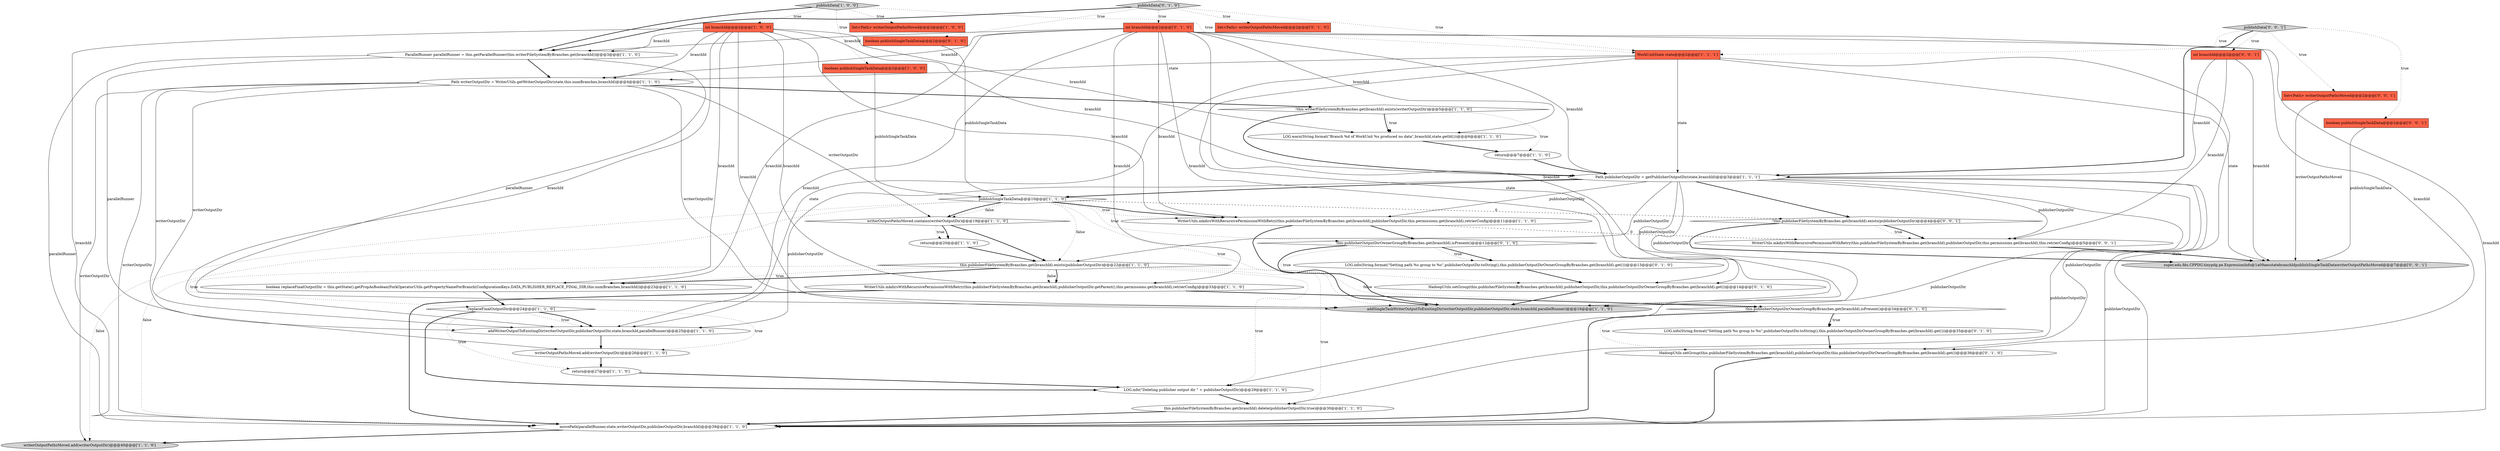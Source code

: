 digraph {
39 [style = filled, label = "int branchId@@@2@@@['0', '0', '1']", fillcolor = tomato, shape = box image = "AAA0AAABBB3BBB"];
42 [style = filled, label = "WriterUtils.mkdirsWithRecursivePermissionWithRetry(this.publisherFileSystemByBranches.get(branchId),publisherOutputDir,this.permissions.get(branchId),this.retrierConfig)@@@5@@@['0', '0', '1']", fillcolor = white, shape = ellipse image = "AAA0AAABBB3BBB"];
5 [style = filled, label = "writerOutputPathsMoved.add(writerOutputDir)@@@26@@@['1', '1', '0']", fillcolor = white, shape = ellipse image = "AAA0AAABBB1BBB"];
7 [style = filled, label = "addSingleTaskWriterOutputToExistingDir(writerOutputDir,publisherOutputDir,state,branchId,parallelRunner)@@@16@@@['1', '1', '0']", fillcolor = lightgray, shape = ellipse image = "AAA0AAABBB1BBB"];
1 [style = filled, label = "ParallelRunner parallelRunner = this.getParallelRunner(this.writerFileSystemByBranches.get(branchId))@@@3@@@['1', '1', '0']", fillcolor = white, shape = ellipse image = "AAA0AAABBB1BBB"];
8 [style = filled, label = "!this.writerFileSystemByBranches.get(branchId).exists(writerOutputDir)@@@5@@@['1', '1', '0']", fillcolor = white, shape = diamond image = "AAA0AAABBB1BBB"];
29 [style = filled, label = "LOG.info(String.format(\"Setting path %s group to %s\",publisherOutputDir.toString(),this.publisherOutputDirOwnerGroupByBranches.get(branchId).get()))@@@35@@@['0', '1', '0']", fillcolor = white, shape = ellipse image = "AAA1AAABBB2BBB"];
6 [style = filled, label = "Path writerOutputDir = WriterUtils.getWriterOutputDir(state,this.numBranches,branchId)@@@4@@@['1', '1', '0']", fillcolor = white, shape = ellipse image = "AAA0AAABBB1BBB"];
18 [style = filled, label = "movePath(parallelRunner,state,writerOutputDir,publisherOutputDir,branchId)@@@39@@@['1', '1', '0']", fillcolor = white, shape = ellipse image = "AAA0AAABBB1BBB"];
15 [style = filled, label = "writerOutputPathsMoved.add(writerOutputDir)@@@40@@@['1', '1', '0']", fillcolor = lightgray, shape = ellipse image = "AAA0AAABBB1BBB"];
10 [style = filled, label = "LOG.info(\"Deleting publisher output dir \" + publisherOutputDir)@@@29@@@['1', '1', '0']", fillcolor = white, shape = ellipse image = "AAA0AAABBB1BBB"];
9 [style = filled, label = "int branchId@@@2@@@['1', '0', '0']", fillcolor = tomato, shape = box image = "AAA0AAABBB1BBB"];
30 [style = filled, label = "boolean publishSingleTaskData@@@2@@@['0', '1', '0']", fillcolor = tomato, shape = box image = "AAA0AAABBB2BBB"];
36 [style = filled, label = "HadoopUtils.setGroup(this.publisherFileSystemByBranches.get(branchId),publisherOutputDir,this.publisherOutputDirOwnerGroupByBranches.get(branchId).get())@@@36@@@['0', '1', '0']", fillcolor = white, shape = ellipse image = "AAA1AAABBB2BBB"];
2 [style = filled, label = "return@@@7@@@['1', '1', '0']", fillcolor = white, shape = ellipse image = "AAA0AAABBB1BBB"];
4 [style = filled, label = "writerOutputPathsMoved.contains(writerOutputDir)@@@19@@@['1', '1', '0']", fillcolor = white, shape = diamond image = "AAA0AAABBB1BBB"];
37 [style = filled, label = "Set<Path> writerOutputPathsMoved@@@2@@@['0', '0', '1']", fillcolor = tomato, shape = box image = "AAA0AAABBB3BBB"];
23 [style = filled, label = "Path publisherOutputDir = getPublisherOutputDir(state,branchId)@@@3@@@['1', '1', '1']", fillcolor = white, shape = ellipse image = "AAA0AAABBB1BBB"];
14 [style = filled, label = "publishSingleTaskData@@@10@@@['1', '1', '0']", fillcolor = white, shape = diamond image = "AAA0AAABBB1BBB"];
11 [style = filled, label = "LOG.warn(String.format(\"Branch %d of WorkUnit %s produced no data\",branchId,state.getId()))@@@6@@@['1', '1', '0']", fillcolor = white, shape = ellipse image = "AAA0AAABBB1BBB"];
32 [style = filled, label = "HadoopUtils.setGroup(this.publisherFileSystemByBranches.get(branchId),publisherOutputDir,this.publisherOutputDirOwnerGroupByBranches.get(branchId).get())@@@14@@@['0', '1', '0']", fillcolor = white, shape = ellipse image = "AAA1AAABBB2BBB"];
38 [style = filled, label = "boolean publishSingleTaskData@@@2@@@['0', '0', '1']", fillcolor = tomato, shape = box image = "AAA0AAABBB3BBB"];
43 [style = filled, label = "publishData['0', '0', '1']", fillcolor = lightgray, shape = diamond image = "AAA0AAABBB3BBB"];
40 [style = filled, label = "!this.publisherFileSystemByBranches.get(branchId).exists(publisherOutputDir)@@@4@@@['0', '0', '1']", fillcolor = white, shape = diamond image = "AAA0AAABBB3BBB"];
20 [style = filled, label = "this.publisherFileSystemByBranches.get(branchId).delete(publisherOutputDir,true)@@@30@@@['1', '1', '0']", fillcolor = white, shape = ellipse image = "AAA0AAABBB1BBB"];
41 [style = filled, label = "super.edu.fdu.CPPDG.tinypdg.pe.ExpressionInfo@1a09aecstatebranchIdpublishSingleTaskDatawriterOutputPathsMoved@@@7@@@['0', '0', '1']", fillcolor = lightgray, shape = ellipse image = "AAA0AAABBB3BBB"];
24 [style = filled, label = "WorkUnitState state@@@2@@@['1', '1', '1']", fillcolor = tomato, shape = box image = "AAA0AAABBB1BBB"];
13 [style = filled, label = "Set<Path> writerOutputPathsMoved@@@2@@@['1', '0', '0']", fillcolor = tomato, shape = box image = "AAA0AAABBB1BBB"];
22 [style = filled, label = "return@@@27@@@['1', '1', '0']", fillcolor = white, shape = ellipse image = "AAA0AAABBB1BBB"];
28 [style = filled, label = "int branchId@@@2@@@['0', '1', '0']", fillcolor = tomato, shape = box image = "AAA0AAABBB2BBB"];
19 [style = filled, label = "return@@@20@@@['1', '1', '0']", fillcolor = white, shape = ellipse image = "AAA0AAABBB1BBB"];
27 [style = filled, label = "LOG.info(String.format(\"Setting path %s group to %s\",publisherOutputDir.toString(),this.publisherOutputDirOwnerGroupByBranches.get(branchId).get()))@@@13@@@['0', '1', '0']", fillcolor = white, shape = ellipse image = "AAA1AAABBB2BBB"];
3 [style = filled, label = "WriterUtils.mkdirsWithRecursivePermissionWithRetry(this.publisherFileSystemByBranches.get(branchId),publisherOutputDir,this.permissions.get(branchId),retrierConfig)@@@11@@@['1', '1', '0']", fillcolor = white, shape = ellipse image = "AAA0AAABBB1BBB"];
25 [style = filled, label = "addWriterOutputToExistingDir(writerOutputDir,publisherOutputDir,state,branchId,parallelRunner)@@@25@@@['1', '1', '0']", fillcolor = white, shape = ellipse image = "AAA0AAABBB1BBB"];
33 [style = filled, label = "this.publisherOutputDirOwnerGroupByBranches.get(branchId).isPresent()@@@12@@@['0', '1', '0']", fillcolor = white, shape = diamond image = "AAA1AAABBB2BBB"];
34 [style = filled, label = "publishData['0', '1', '0']", fillcolor = lightgray, shape = diamond image = "AAA0AAABBB2BBB"];
0 [style = filled, label = "boolean replaceFinalOutputDir = this.getState().getPropAsBoolean(ForkOperatorUtils.getPropertyNameForBranch(ConfigurationKeys.DATA_PUBLISHER_REPLACE_FINAL_DIR,this.numBranches,branchId))@@@23@@@['1', '1', '0']", fillcolor = white, shape = ellipse image = "AAA0AAABBB1BBB"];
26 [style = filled, label = "publishData['1', '0', '0']", fillcolor = lightgray, shape = diamond image = "AAA0AAABBB1BBB"];
12 [style = filled, label = "WriterUtils.mkdirsWithRecursivePermissionWithRetry(this.publisherFileSystemByBranches.get(branchId),publisherOutputDir.getParent(),this.permissions.get(branchId),retrierConfig)@@@33@@@['1', '1', '0']", fillcolor = white, shape = ellipse image = "AAA0AAABBB1BBB"];
31 [style = filled, label = "Set<Path> writerOutputPathsMoved@@@2@@@['0', '1', '0']", fillcolor = tomato, shape = box image = "AAA0AAABBB2BBB"];
35 [style = filled, label = "this.publisherOutputDirOwnerGroupByBranches.get(branchId).isPresent()@@@34@@@['0', '1', '0']", fillcolor = white, shape = diamond image = "AAA1AAABBB2BBB"];
16 [style = filled, label = "this.publisherFileSystemByBranches.get(branchId).exists(publisherOutputDir)@@@22@@@['1', '1', '0']", fillcolor = white, shape = diamond image = "AAA0AAABBB1BBB"];
21 [style = filled, label = "boolean publishSingleTaskData@@@2@@@['1', '0', '0']", fillcolor = tomato, shape = box image = "AAA0AAABBB1BBB"];
17 [style = filled, label = "!replaceFinalOutputDir@@@24@@@['1', '1', '0']", fillcolor = white, shape = diamond image = "AAA0AAABBB1BBB"];
1->7 [style = solid, label="parallelRunner"];
16->20 [style = dotted, label="true"];
9->7 [style = solid, label="branchId"];
40->42 [style = dotted, label="true"];
14->3 [style = bold, label=""];
6->4 [style = solid, label="writerOutputDir"];
9->1 [style = solid, label="branchId"];
35->36 [style = dotted, label="true"];
6->7 [style = solid, label="writerOutputDir"];
21->14 [style = solid, label="publishSingleTaskData"];
33->32 [style = dotted, label="true"];
16->0 [style = bold, label=""];
6->25 [style = solid, label="writerOutputDir"];
23->3 [style = solid, label="publisherOutputDir"];
27->32 [style = bold, label=""];
28->12 [style = solid, label="branchId"];
14->7 [style = dotted, label="true"];
9->11 [style = solid, label="branchId"];
23->42 [style = solid, label="publisherOutputDir"];
3->7 [style = bold, label=""];
39->42 [style = solid, label="branchId"];
6->8 [style = bold, label=""];
34->24 [style = dotted, label="true"];
16->12 [style = bold, label=""];
36->18 [style = bold, label=""];
6->5 [style = solid, label="writerOutputDir"];
4->19 [style = bold, label=""];
28->32 [style = solid, label="branchId"];
17->25 [style = dotted, label="true"];
16->0 [style = dotted, label="true"];
16->10 [style = dotted, label="true"];
12->35 [style = bold, label=""];
34->28 [style = dotted, label="true"];
35->18 [style = bold, label=""];
28->3 [style = solid, label="branchId"];
1->18 [style = solid, label="parallelRunner"];
9->12 [style = solid, label="branchId"];
1->25 [style = solid, label="parallelRunner"];
32->7 [style = bold, label=""];
43->38 [style = dotted, label="true"];
23->18 [style = solid, label="publisherOutputDir"];
33->27 [style = bold, label=""];
8->11 [style = dotted, label="true"];
26->9 [style = dotted, label="true"];
14->4 [style = dotted, label="false"];
26->21 [style = dotted, label="true"];
20->18 [style = bold, label=""];
23->36 [style = solid, label="publisherOutputDir"];
8->23 [style = bold, label=""];
14->15 [style = dotted, label="false"];
34->30 [style = dotted, label="true"];
25->5 [style = bold, label=""];
23->16 [style = solid, label="publisherOutputDir"];
26->1 [style = bold, label=""];
4->19 [style = dotted, label="true"];
12->18 [style = bold, label=""];
0->17 [style = bold, label=""];
39->41 [style = solid, label="branchId"];
5->22 [style = bold, label=""];
3->42 [style = dashed, label="0"];
24->6 [style = solid, label="state"];
17->22 [style = dotted, label="true"];
24->18 [style = solid, label="state"];
17->5 [style = dotted, label="true"];
22->10 [style = bold, label=""];
23->20 [style = solid, label="publisherOutputDir"];
43->23 [style = bold, label=""];
3->33 [style = bold, label=""];
18->15 [style = bold, label=""];
10->20 [style = bold, label=""];
6->15 [style = solid, label="writerOutputDir"];
28->6 [style = solid, label="branchId"];
30->14 [style = solid, label="publishSingleTaskData"];
40->42 [style = bold, label=""];
14->40 [style = dashed, label="0"];
28->0 [style = solid, label="branchId"];
14->3 [style = dotted, label="true"];
4->16 [style = bold, label=""];
14->33 [style = dotted, label="true"];
43->24 [style = dotted, label="true"];
26->13 [style = dotted, label="true"];
33->7 [style = bold, label=""];
8->2 [style = dotted, label="true"];
29->36 [style = bold, label=""];
23->10 [style = solid, label="publisherOutputDir"];
11->2 [style = bold, label=""];
24->25 [style = solid, label="state"];
43->37 [style = dotted, label="true"];
23->32 [style = solid, label="publisherOutputDir"];
19->16 [style = bold, label=""];
42->41 [style = bold, label=""];
37->41 [style = solid, label="writerOutputPathsMoved"];
40->41 [style = bold, label=""];
26->24 [style = dotted, label="true"];
28->36 [style = solid, label="branchId"];
23->14 [style = bold, label=""];
23->25 [style = solid, label="publisherOutputDir"];
23->40 [style = bold, label=""];
9->6 [style = solid, label="branchId"];
16->17 [style = dotted, label="true"];
9->0 [style = solid, label="branchId"];
28->7 [style = solid, label="branchId"];
24->41 [style = solid, label="state"];
28->1 [style = solid, label="branchId"];
28->25 [style = solid, label="branchId"];
23->7 [style = solid, label="publisherOutputDir"];
24->7 [style = solid, label="state"];
9->3 [style = solid, label="branchId"];
24->23 [style = solid, label="state"];
35->29 [style = dotted, label="true"];
28->18 [style = solid, label="branchId"];
6->18 [style = solid, label="writerOutputDir"];
33->27 [style = dotted, label="true"];
28->11 [style = solid, label="branchId"];
9->18 [style = solid, label="branchId"];
16->12 [style = dotted, label="false"];
16->35 [style = dotted, label="false"];
1->6 [style = bold, label=""];
39->23 [style = solid, label="branchId"];
8->11 [style = bold, label=""];
28->23 [style = solid, label="branchId"];
43->39 [style = dotted, label="true"];
34->31 [style = dotted, label="true"];
35->29 [style = bold, label=""];
9->23 [style = solid, label="branchId"];
14->18 [style = dotted, label="false"];
9->25 [style = solid, label="branchId"];
38->41 [style = solid, label="publishSingleTaskData"];
14->4 [style = bold, label=""];
14->16 [style = dotted, label="false"];
17->10 [style = bold, label=""];
2->23 [style = bold, label=""];
17->25 [style = bold, label=""];
34->1 [style = bold, label=""];
}
